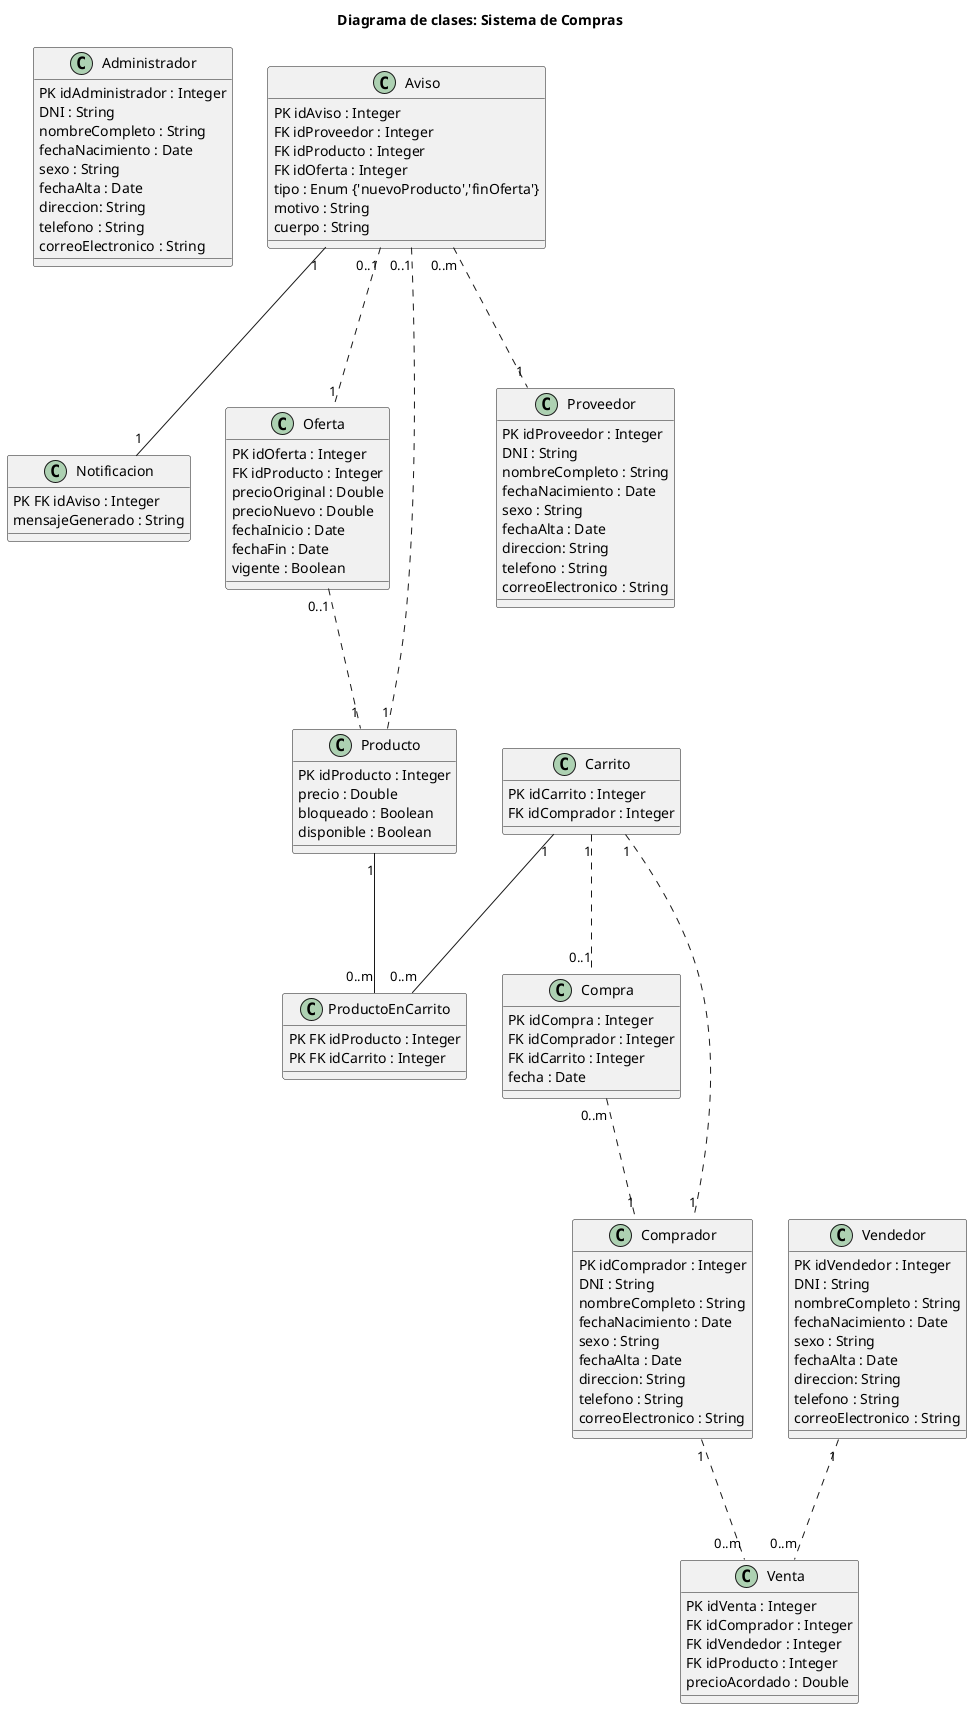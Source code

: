 @startuml DC_sistema_de_compras

title Diagrama de clases: Sistema de Compras

Class Administrador {
    PK idAdministrador : Integer
    DNI : String
    nombreCompleto : String
    fechaNacimiento : Date
    sexo : String
    fechaAlta : Date
    direccion: String
    telefono : String
    correoElectronico : String
}

Class Aviso {
    PK idAviso : Integer
    FK idProveedor : Integer
    FK idProducto : Integer
    FK idOferta : Integer
    tipo : Enum {'nuevoProducto','finOferta'}
    motivo : String
    cuerpo : String
}

Class Carrito {
    PK idCarrito : Integer
    FK idComprador : Integer
}

Class Compra {
    PK idCompra : Integer
    FK idComprador : Integer
    FK idCarrito : Integer
    fecha : Date
}

Class Comprador {
    PK idComprador : Integer
    DNI : String
    nombreCompleto : String
    fechaNacimiento : Date
    sexo : String
    fechaAlta : Date
    direccion: String
    telefono : String
    correoElectronico : String
}

Class Notificacion {
    PK FK idAviso : Integer
    mensajeGenerado : String
}

Class Oferta {
    PK idOferta : Integer
    FK idProducto : Integer
    precioOriginal : Double
    precioNuevo : Double
    fechaInicio : Date
    fechaFin : Date
    vigente : Boolean
}

Class Producto {
    PK idProducto : Integer
    precio : Double
    bloqueado : Boolean
    disponible : Boolean   
}

Class ProductoEnCarrito {
    PK FK idProducto : Integer
    PK FK idCarrito : Integer
}

Class Proveedor {
    PK idProveedor : Integer
    DNI : String
    nombreCompleto : String
    fechaNacimiento : Date
    sexo : String
    fechaAlta : Date
    direccion: String
    telefono : String
    correoElectronico : String
}

Class Vendedor {
    PK idVendedor : Integer
    DNI : String
    nombreCompleto : String
    fechaNacimiento : Date
    sexo : String
    fechaAlta : Date
    direccion: String
    telefono : String
    correoElectronico : String  
}

Class Venta {
    PK idVenta : Integer
    FK idComprador : Integer
    FK idVendedor : Integer
    FK idProducto : Integer
    precioAcordado : Double
}

Aviso "1" --- "1" Notificacion
Aviso "0..1" ... "1" Oferta
Aviso "0..1" ... "1" Producto
Aviso "0..m" ... "1" Proveedor
Carrito "1" ... "0..1" Compra
Carrito "1" ... "1" Comprador
Carrito "1" --- "0..m" ProductoEnCarrito
Compra "0..m" ... "1" Comprador
Comprador "1" ... "0..m" Venta
Oferta "0..1" ... "1" Producto
Producto "1" --- "0..m" ProductoEnCarrito
Vendedor "1" ... "0..m" Venta

@enduml
